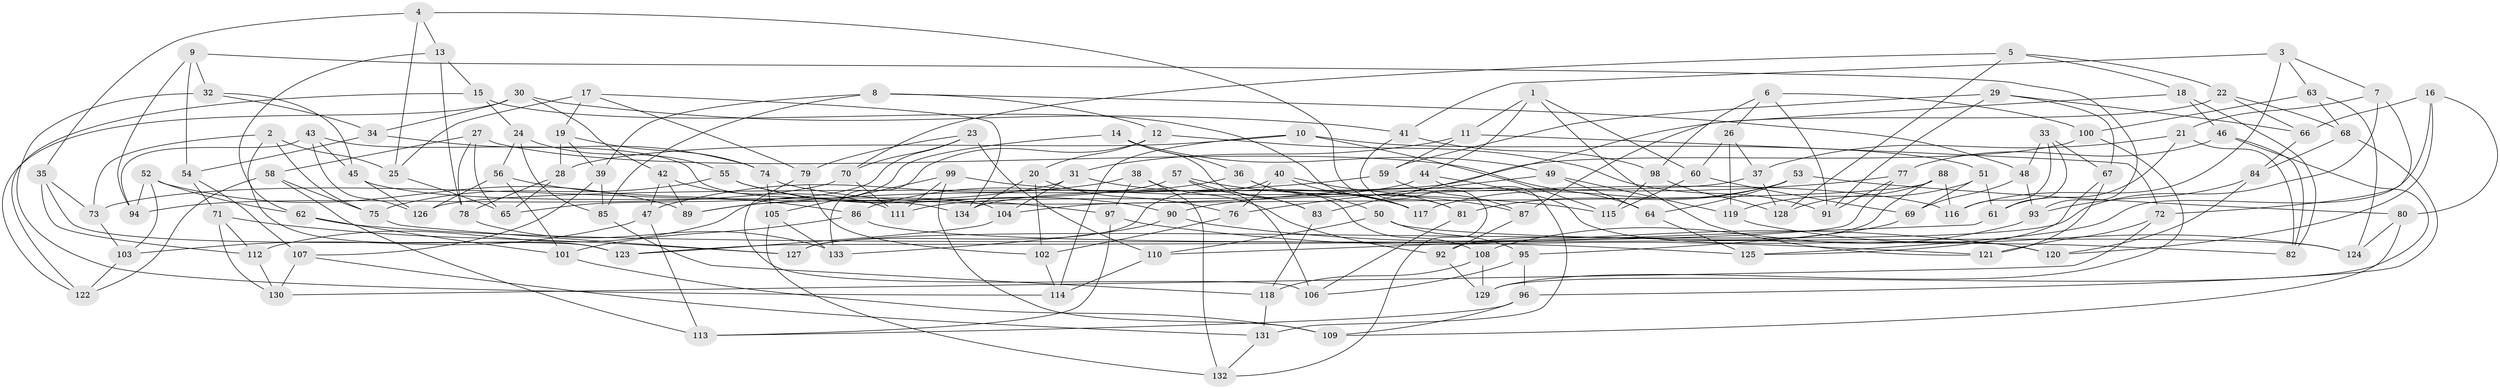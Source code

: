 // coarse degree distribution, {6: 0.47126436781609193, 5: 0.06896551724137931, 4: 0.4367816091954023, 3: 0.022988505747126436}
// Generated by graph-tools (version 1.1) at 2025/52/02/27/25 19:52:35]
// undirected, 134 vertices, 268 edges
graph export_dot {
graph [start="1"]
  node [color=gray90,style=filled];
  1;
  2;
  3;
  4;
  5;
  6;
  7;
  8;
  9;
  10;
  11;
  12;
  13;
  14;
  15;
  16;
  17;
  18;
  19;
  20;
  21;
  22;
  23;
  24;
  25;
  26;
  27;
  28;
  29;
  30;
  31;
  32;
  33;
  34;
  35;
  36;
  37;
  38;
  39;
  40;
  41;
  42;
  43;
  44;
  45;
  46;
  47;
  48;
  49;
  50;
  51;
  52;
  53;
  54;
  55;
  56;
  57;
  58;
  59;
  60;
  61;
  62;
  63;
  64;
  65;
  66;
  67;
  68;
  69;
  70;
  71;
  72;
  73;
  74;
  75;
  76;
  77;
  78;
  79;
  80;
  81;
  82;
  83;
  84;
  85;
  86;
  87;
  88;
  89;
  90;
  91;
  92;
  93;
  94;
  95;
  96;
  97;
  98;
  99;
  100;
  101;
  102;
  103;
  104;
  105;
  106;
  107;
  108;
  109;
  110;
  111;
  112;
  113;
  114;
  115;
  116;
  117;
  118;
  119;
  120;
  121;
  122;
  123;
  124;
  125;
  126;
  127;
  128;
  129;
  130;
  131;
  132;
  133;
  134;
  1 -- 11;
  1 -- 121;
  1 -- 44;
  1 -- 60;
  2 -- 25;
  2 -- 123;
  2 -- 73;
  2 -- 75;
  3 -- 63;
  3 -- 41;
  3 -- 7;
  3 -- 116;
  4 -- 25;
  4 -- 13;
  4 -- 81;
  4 -- 35;
  5 -- 22;
  5 -- 18;
  5 -- 70;
  5 -- 128;
  6 -- 91;
  6 -- 100;
  6 -- 98;
  6 -- 26;
  7 -- 21;
  7 -- 127;
  7 -- 72;
  8 -- 85;
  8 -- 12;
  8 -- 39;
  8 -- 48;
  9 -- 54;
  9 -- 93;
  9 -- 94;
  9 -- 32;
  10 -- 28;
  10 -- 114;
  10 -- 115;
  10 -- 51;
  11 -- 59;
  11 -- 72;
  11 -- 31;
  12 -- 91;
  12 -- 20;
  12 -- 133;
  13 -- 15;
  13 -- 78;
  13 -- 62;
  14 -- 49;
  14 -- 112;
  14 -- 83;
  14 -- 36;
  15 -- 24;
  15 -- 117;
  15 -- 122;
  16 -- 80;
  16 -- 120;
  16 -- 125;
  16 -- 66;
  17 -- 19;
  17 -- 79;
  17 -- 25;
  17 -- 134;
  18 -- 46;
  18 -- 82;
  18 -- 87;
  19 -- 39;
  19 -- 74;
  19 -- 28;
  20 -- 76;
  20 -- 102;
  20 -- 134;
  21 -- 82;
  21 -- 37;
  21 -- 61;
  22 -- 66;
  22 -- 68;
  22 -- 83;
  23 -- 65;
  23 -- 70;
  23 -- 79;
  23 -- 110;
  24 -- 85;
  24 -- 56;
  24 -- 55;
  25 -- 65;
  26 -- 119;
  26 -- 60;
  26 -- 37;
  27 -- 64;
  27 -- 65;
  27 -- 58;
  27 -- 78;
  28 -- 65;
  28 -- 78;
  29 -- 91;
  29 -- 66;
  29 -- 67;
  29 -- 59;
  30 -- 42;
  30 -- 41;
  30 -- 34;
  30 -- 122;
  31 -- 117;
  31 -- 73;
  31 -- 104;
  32 -- 45;
  32 -- 34;
  32 -- 114;
  33 -- 48;
  33 -- 116;
  33 -- 61;
  33 -- 67;
  34 -- 74;
  34 -- 54;
  35 -- 123;
  35 -- 73;
  35 -- 112;
  36 -- 50;
  36 -- 86;
  36 -- 108;
  37 -- 126;
  37 -- 128;
  38 -- 132;
  38 -- 97;
  38 -- 92;
  38 -- 47;
  39 -- 85;
  39 -- 107;
  40 -- 81;
  40 -- 76;
  40 -- 117;
  40 -- 127;
  41 -- 132;
  41 -- 98;
  42 -- 89;
  42 -- 111;
  42 -- 47;
  43 -- 126;
  43 -- 94;
  43 -- 45;
  43 -- 104;
  44 -- 131;
  44 -- 111;
  44 -- 120;
  45 -- 126;
  45 -- 134;
  46 -- 82;
  46 -- 129;
  46 -- 77;
  47 -- 113;
  47 -- 103;
  48 -- 93;
  48 -- 69;
  49 -- 64;
  49 -- 76;
  49 -- 119;
  50 -- 95;
  50 -- 110;
  50 -- 82;
  51 -- 119;
  51 -- 61;
  51 -- 69;
  52 -- 62;
  52 -- 89;
  52 -- 103;
  52 -- 94;
  53 -- 64;
  53 -- 80;
  53 -- 117;
  53 -- 81;
  54 -- 107;
  54 -- 71;
  55 -- 90;
  55 -- 75;
  55 -- 97;
  56 -- 126;
  56 -- 86;
  56 -- 101;
  57 -- 89;
  57 -- 83;
  57 -- 87;
  57 -- 106;
  58 -- 113;
  58 -- 75;
  58 -- 122;
  59 -- 89;
  59 -- 87;
  60 -- 69;
  60 -- 115;
  61 -- 110;
  62 -- 125;
  62 -- 101;
  63 -- 68;
  63 -- 100;
  63 -- 124;
  64 -- 125;
  66 -- 84;
  67 -- 125;
  67 -- 121;
  68 -- 96;
  68 -- 84;
  69 -- 95;
  70 -- 94;
  70 -- 111;
  71 -- 130;
  71 -- 112;
  71 -- 127;
  72 -- 130;
  72 -- 121;
  73 -- 103;
  74 -- 105;
  74 -- 116;
  75 -- 127;
  76 -- 102;
  77 -- 91;
  77 -- 90;
  77 -- 123;
  78 -- 133;
  79 -- 102;
  79 -- 106;
  80 -- 124;
  80 -- 109;
  81 -- 106;
  83 -- 118;
  84 -- 120;
  84 -- 93;
  85 -- 118;
  86 -- 101;
  86 -- 124;
  87 -- 92;
  88 -- 116;
  88 -- 128;
  88 -- 104;
  88 -- 92;
  90 -- 120;
  90 -- 133;
  92 -- 129;
  93 -- 108;
  95 -- 96;
  95 -- 106;
  96 -- 113;
  96 -- 109;
  97 -- 113;
  97 -- 121;
  98 -- 115;
  98 -- 128;
  99 -- 105;
  99 -- 115;
  99 -- 109;
  99 -- 111;
  100 -- 129;
  100 -- 134;
  101 -- 109;
  102 -- 114;
  103 -- 122;
  104 -- 123;
  105 -- 133;
  105 -- 132;
  107 -- 131;
  107 -- 130;
  108 -- 118;
  108 -- 129;
  110 -- 114;
  112 -- 130;
  118 -- 131;
  119 -- 124;
  131 -- 132;
}
